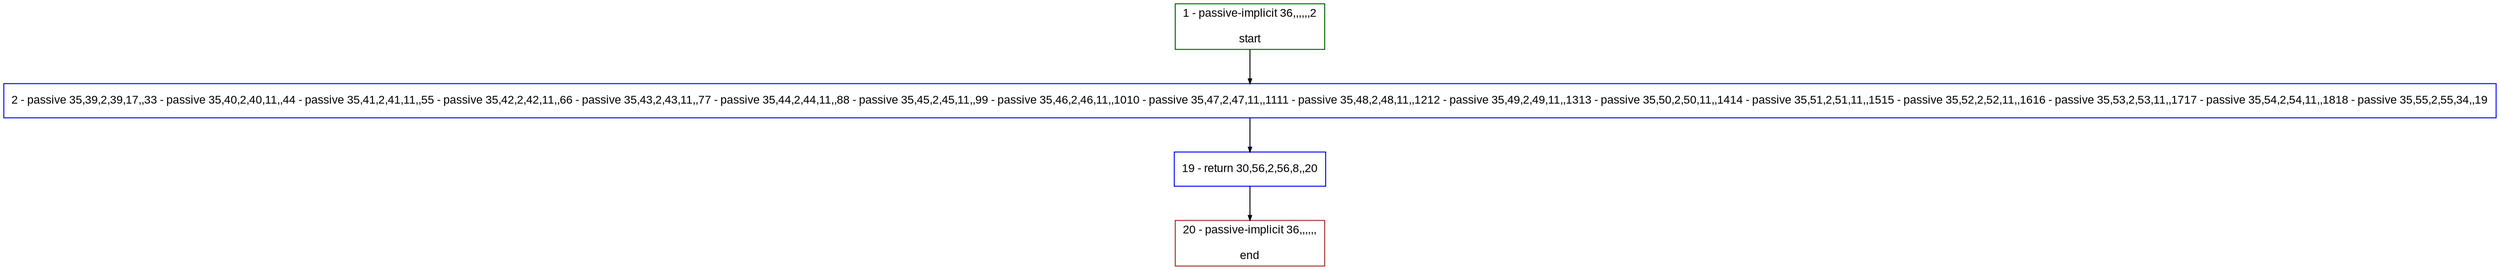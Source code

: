 digraph "" {
  graph [bgcolor="white", fillcolor="#FFFFCC", pack="true", packmode="clust", fontname="Arial", label="", fontsize="12", compound="true", style="rounded,filled"];
  node [node_initialized="no", fillcolor="white", fontname="Arial", label="", color="grey", fontsize="12", fixedsize="false", compound="true", shape="rectangle", style="filled"];
  edge [arrowtail="none", lhead="", fontcolor="black", fontname="Arial", label="", color="black", fontsize="12", arrowhead="normal", arrowsize="0.5", compound="true", ltail="", dir="forward"];
  __N1 [fillcolor="#ffffff", label="2 - passive 35,39,2,39,17,,33 - passive 35,40,2,40,11,,44 - passive 35,41,2,41,11,,55 - passive 35,42,2,42,11,,66 - passive 35,43,2,43,11,,77 - passive 35,44,2,44,11,,88 - passive 35,45,2,45,11,,99 - passive 35,46,2,46,11,,1010 - passive 35,47,2,47,11,,1111 - passive 35,48,2,48,11,,1212 - passive 35,49,2,49,11,,1313 - passive 35,50,2,50,11,,1414 - passive 35,51,2,51,11,,1515 - passive 35,52,2,52,11,,1616 - passive 35,53,2,53,11,,1717 - passive 35,54,2,54,11,,1818 - passive 35,55,2,55,34,,19", color="#0000ff", shape="box", style="filled"];
  __N2 [fillcolor="#ffffff", label="1 - passive-implicit 36,,,,,,2\n\nstart", color="#006400", shape="box", style="filled"];
  __N3 [fillcolor="#ffffff", label="19 - return 30,56,2,56,8,,20", color="#0000ff", shape="box", style="filled"];
  __N4 [fillcolor="#ffffff", label="20 - passive-implicit 36,,,,,,\n\nend", color="#a52a2a", shape="box", style="filled"];
  __N2 -> __N1 [arrowtail="none", color="#000000", label="", arrowhead="normal", dir="forward"];
  __N1 -> __N3 [arrowtail="none", color="#000000", label="", arrowhead="normal", dir="forward"];
  __N3 -> __N4 [arrowtail="none", color="#000000", label="", arrowhead="normal", dir="forward"];
}
